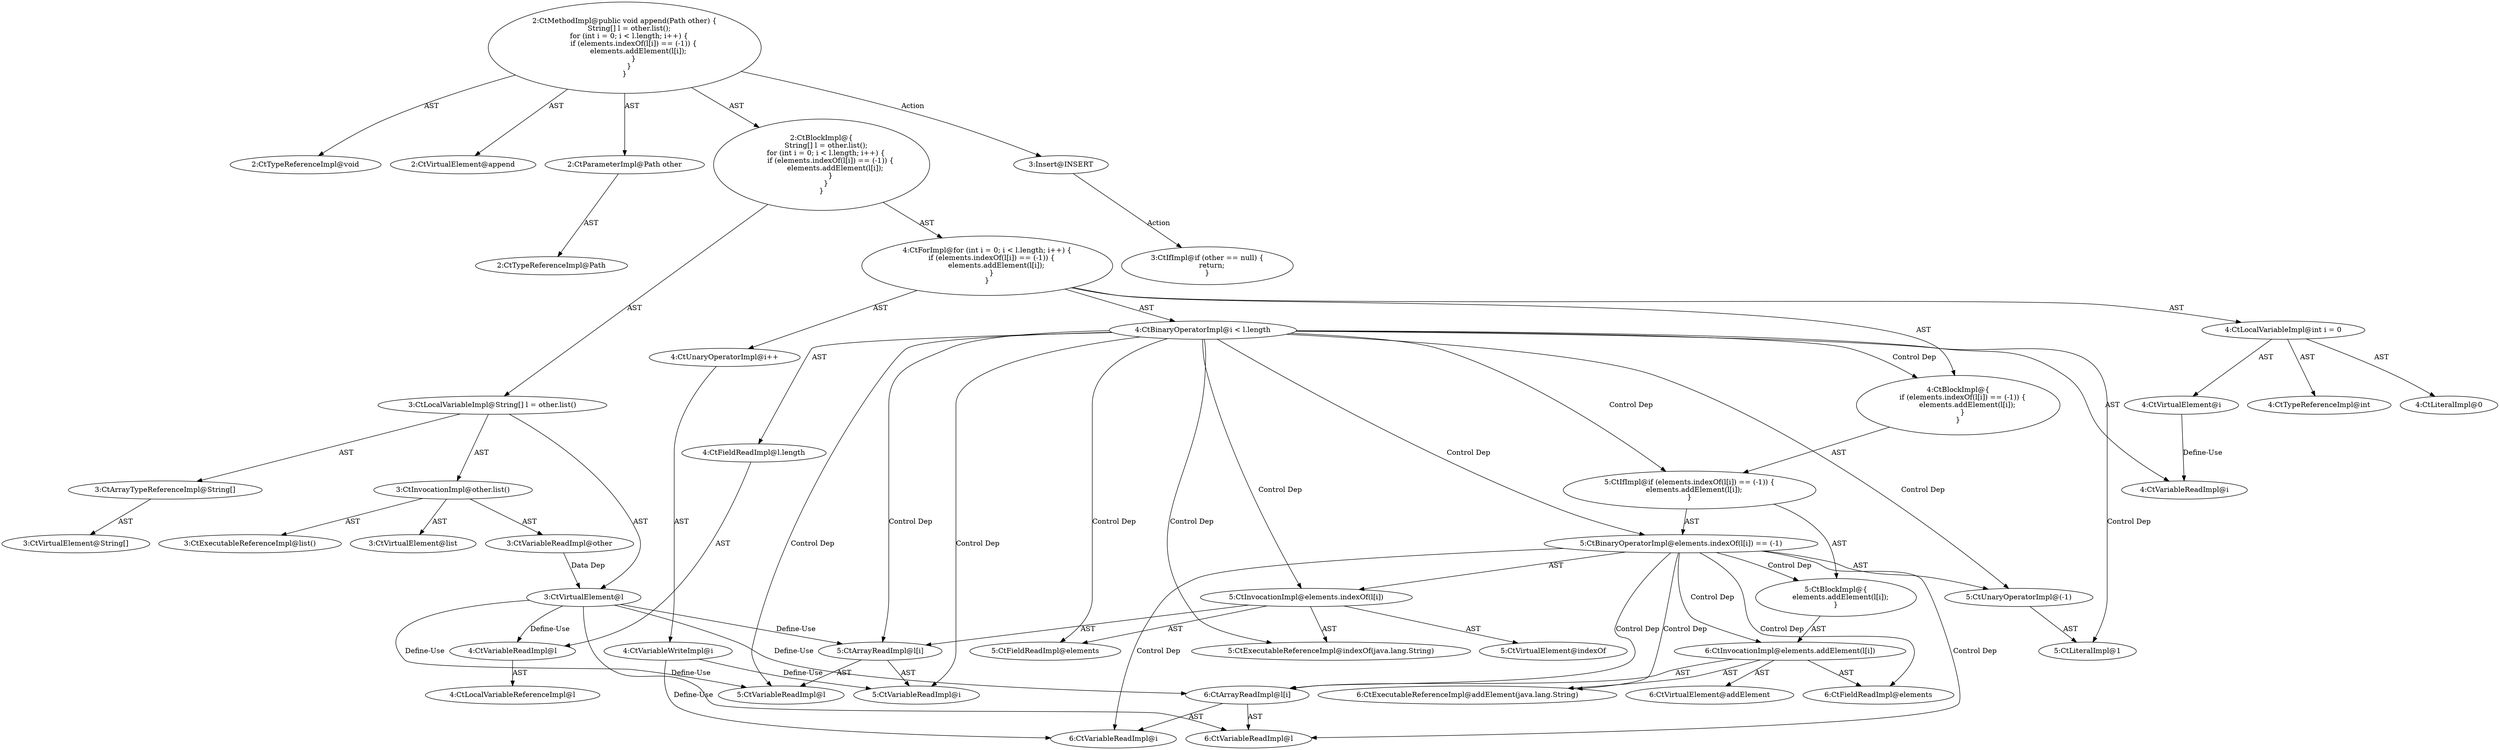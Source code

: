 digraph "append#?,Path" {
0 [label="2:CtTypeReferenceImpl@void" shape=ellipse]
1 [label="2:CtVirtualElement@append" shape=ellipse]
2 [label="2:CtParameterImpl@Path other" shape=ellipse]
3 [label="2:CtTypeReferenceImpl@Path" shape=ellipse]
4 [label="3:CtVirtualElement@String[]" shape=ellipse]
5 [label="3:CtArrayTypeReferenceImpl@String[]" shape=ellipse]
6 [label="3:CtExecutableReferenceImpl@list()" shape=ellipse]
7 [label="3:CtVirtualElement@list" shape=ellipse]
8 [label="3:CtVariableReadImpl@other" shape=ellipse]
9 [label="3:CtInvocationImpl@other.list()" shape=ellipse]
10 [label="3:CtVirtualElement@l" shape=ellipse]
11 [label="3:CtLocalVariableImpl@String[] l = other.list()" shape=ellipse]
12 [label="4:CtTypeReferenceImpl@int" shape=ellipse]
13 [label="4:CtLiteralImpl@0" shape=ellipse]
14 [label="4:CtVirtualElement@i" shape=ellipse]
15 [label="4:CtLocalVariableImpl@int i = 0" shape=ellipse]
16 [label="4:CtVariableReadImpl@i" shape=ellipse]
17 [label="4:CtVariableReadImpl@l" shape=ellipse]
18 [label="4:CtLocalVariableReferenceImpl@l" shape=ellipse]
19 [label="4:CtFieldReadImpl@l.length" shape=ellipse]
20 [label="4:CtBinaryOperatorImpl@i < l.length" shape=ellipse]
21 [label="4:CtVariableWriteImpl@i" shape=ellipse]
22 [label="4:CtUnaryOperatorImpl@i++" shape=ellipse]
23 [label="5:CtExecutableReferenceImpl@indexOf(java.lang.String)" shape=ellipse]
24 [label="5:CtVirtualElement@indexOf" shape=ellipse]
25 [label="5:CtFieldReadImpl@elements" shape=ellipse]
26 [label="5:CtVariableReadImpl@l" shape=ellipse]
27 [label="5:CtVariableReadImpl@i" shape=ellipse]
28 [label="5:CtArrayReadImpl@l[i]" shape=ellipse]
29 [label="5:CtInvocationImpl@elements.indexOf(l[i])" shape=ellipse]
30 [label="5:CtLiteralImpl@1" shape=ellipse]
31 [label="5:CtUnaryOperatorImpl@(-1)" shape=ellipse]
32 [label="5:CtBinaryOperatorImpl@elements.indexOf(l[i]) == (-1)" shape=ellipse]
33 [label="6:CtExecutableReferenceImpl@addElement(java.lang.String)" shape=ellipse]
34 [label="6:CtVirtualElement@addElement" shape=ellipse]
35 [label="6:CtFieldReadImpl@elements" shape=ellipse]
36 [label="6:CtVariableReadImpl@l" shape=ellipse]
37 [label="6:CtVariableReadImpl@i" shape=ellipse]
38 [label="6:CtArrayReadImpl@l[i]" shape=ellipse]
39 [label="6:CtInvocationImpl@elements.addElement(l[i])" shape=ellipse]
40 [label="5:CtBlockImpl@\{
    elements.addElement(l[i]);
\}" shape=ellipse]
41 [label="5:CtIfImpl@if (elements.indexOf(l[i]) == (-1)) \{
    elements.addElement(l[i]);
\}" shape=ellipse]
42 [label="4:CtBlockImpl@\{
    if (elements.indexOf(l[i]) == (-1)) \{
        elements.addElement(l[i]);
    \}
\}" shape=ellipse]
43 [label="4:CtForImpl@for (int i = 0; i < l.length; i++) \{
    if (elements.indexOf(l[i]) == (-1)) \{
        elements.addElement(l[i]);
    \}
\}" shape=ellipse]
44 [label="2:CtBlockImpl@\{
    String[] l = other.list();
    for (int i = 0; i < l.length; i++) \{
        if (elements.indexOf(l[i]) == (-1)) \{
            elements.addElement(l[i]);
        \}
    \}
\}" shape=ellipse]
45 [label="2:CtMethodImpl@public void append(Path other) \{
    String[] l = other.list();
    for (int i = 0; i < l.length; i++) \{
        if (elements.indexOf(l[i]) == (-1)) \{
            elements.addElement(l[i]);
        \}
    \}
\}" shape=ellipse]
46 [label="3:Insert@INSERT" shape=ellipse]
47 [label="3:CtIfImpl@if (other == null) \{
    return;
\}" shape=ellipse]
2 -> 3 [label="AST"];
5 -> 4 [label="AST"];
8 -> 10 [label="Data Dep"];
9 -> 7 [label="AST"];
9 -> 8 [label="AST"];
9 -> 6 [label="AST"];
10 -> 17 [label="Define-Use"];
10 -> 26 [label="Define-Use"];
10 -> 28 [label="Define-Use"];
10 -> 36 [label="Define-Use"];
10 -> 38 [label="Define-Use"];
11 -> 10 [label="AST"];
11 -> 5 [label="AST"];
11 -> 9 [label="AST"];
14 -> 16 [label="Define-Use"];
15 -> 14 [label="AST"];
15 -> 12 [label="AST"];
15 -> 13 [label="AST"];
17 -> 18 [label="AST"];
19 -> 17 [label="AST"];
20 -> 16 [label="AST"];
20 -> 19 [label="AST"];
20 -> 42 [label="Control Dep"];
20 -> 41 [label="Control Dep"];
20 -> 32 [label="Control Dep"];
20 -> 29 [label="Control Dep"];
20 -> 23 [label="Control Dep"];
20 -> 25 [label="Control Dep"];
20 -> 28 [label="Control Dep"];
20 -> 26 [label="Control Dep"];
20 -> 27 [label="Control Dep"];
20 -> 31 [label="Control Dep"];
20 -> 30 [label="Control Dep"];
21 -> 27 [label="Define-Use"];
21 -> 37 [label="Define-Use"];
22 -> 21 [label="AST"];
28 -> 26 [label="AST"];
28 -> 27 [label="AST"];
29 -> 24 [label="AST"];
29 -> 25 [label="AST"];
29 -> 23 [label="AST"];
29 -> 28 [label="AST"];
31 -> 30 [label="AST"];
32 -> 29 [label="AST"];
32 -> 31 [label="AST"];
32 -> 40 [label="Control Dep"];
32 -> 39 [label="Control Dep"];
32 -> 33 [label="Control Dep"];
32 -> 35 [label="Control Dep"];
32 -> 38 [label="Control Dep"];
32 -> 36 [label="Control Dep"];
32 -> 37 [label="Control Dep"];
38 -> 36 [label="AST"];
38 -> 37 [label="AST"];
39 -> 34 [label="AST"];
39 -> 35 [label="AST"];
39 -> 33 [label="AST"];
39 -> 38 [label="AST"];
40 -> 39 [label="AST"];
41 -> 32 [label="AST"];
41 -> 40 [label="AST"];
42 -> 41 [label="AST"];
43 -> 15 [label="AST"];
43 -> 20 [label="AST"];
43 -> 22 [label="AST"];
43 -> 42 [label="AST"];
44 -> 11 [label="AST"];
44 -> 43 [label="AST"];
45 -> 1 [label="AST"];
45 -> 0 [label="AST"];
45 -> 2 [label="AST"];
45 -> 44 [label="AST"];
45 -> 46 [label="Action"];
46 -> 47 [label="Action"];
}